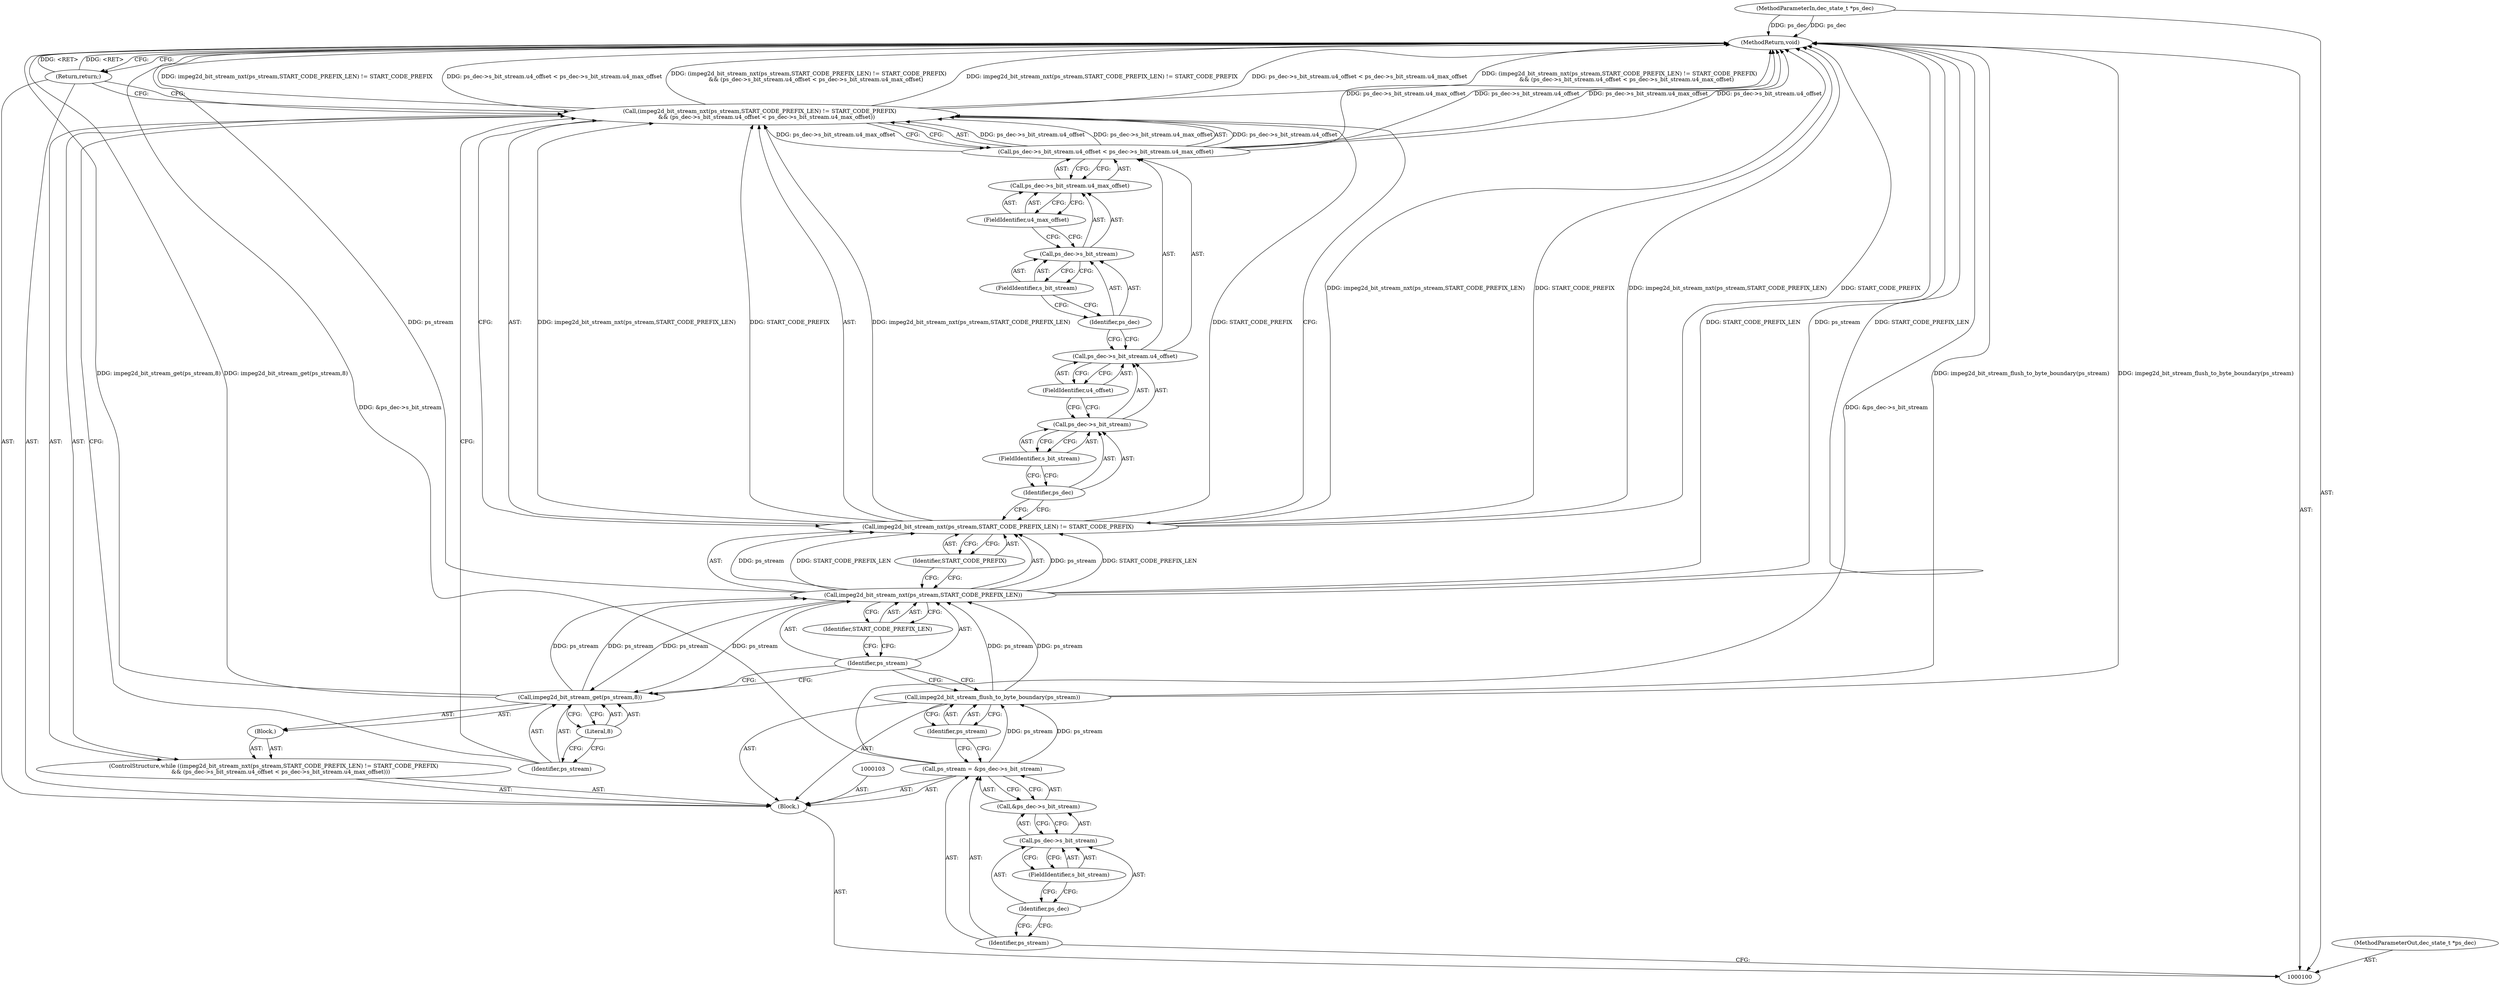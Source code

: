 digraph "0_Android_ffab15eb80630dc799eb410855c93525b75233c3_9" {
"1000135" [label="(MethodReturn,void)"];
"1000101" [label="(MethodParameterIn,dec_state_t *ps_dec)"];
"1000190" [label="(MethodParameterOut,dec_state_t *ps_dec)"];
"1000130" [label="(Block,)"];
"1000132" [label="(Identifier,ps_stream)"];
"1000133" [label="(Literal,8)"];
"1000131" [label="(Call,impeg2d_bit_stream_get(ps_stream,8))"];
"1000134" [label="(Return,return;)"];
"1000102" [label="(Block,)"];
"1000106" [label="(Call,&ps_dec->s_bit_stream)"];
"1000107" [label="(Call,ps_dec->s_bit_stream)"];
"1000108" [label="(Identifier,ps_dec)"];
"1000109" [label="(FieldIdentifier,s_bit_stream)"];
"1000104" [label="(Call,ps_stream = &ps_dec->s_bit_stream)"];
"1000105" [label="(Identifier,ps_stream)"];
"1000111" [label="(Identifier,ps_stream)"];
"1000110" [label="(Call,impeg2d_bit_stream_flush_to_byte_boundary(ps_stream))"];
"1000113" [label="(Call,(impeg2d_bit_stream_nxt(ps_stream,START_CODE_PREFIX_LEN) != START_CODE_PREFIX)\n        && (ps_dec->s_bit_stream.u4_offset < ps_dec->s_bit_stream.u4_max_offset))"];
"1000114" [label="(Call,impeg2d_bit_stream_nxt(ps_stream,START_CODE_PREFIX_LEN) != START_CODE_PREFIX)"];
"1000115" [label="(Call,impeg2d_bit_stream_nxt(ps_stream,START_CODE_PREFIX_LEN))"];
"1000116" [label="(Identifier,ps_stream)"];
"1000117" [label="(Identifier,START_CODE_PREFIX_LEN)"];
"1000112" [label="(ControlStructure,while ((impeg2d_bit_stream_nxt(ps_stream,START_CODE_PREFIX_LEN) != START_CODE_PREFIX)\n        && (ps_dec->s_bit_stream.u4_offset < ps_dec->s_bit_stream.u4_max_offset)))"];
"1000118" [label="(Identifier,START_CODE_PREFIX)"];
"1000119" [label="(Call,ps_dec->s_bit_stream.u4_offset < ps_dec->s_bit_stream.u4_max_offset)"];
"1000120" [label="(Call,ps_dec->s_bit_stream.u4_offset)"];
"1000121" [label="(Call,ps_dec->s_bit_stream)"];
"1000122" [label="(Identifier,ps_dec)"];
"1000123" [label="(FieldIdentifier,s_bit_stream)"];
"1000124" [label="(FieldIdentifier,u4_offset)"];
"1000125" [label="(Call,ps_dec->s_bit_stream.u4_max_offset)"];
"1000126" [label="(Call,ps_dec->s_bit_stream)"];
"1000127" [label="(Identifier,ps_dec)"];
"1000128" [label="(FieldIdentifier,s_bit_stream)"];
"1000129" [label="(FieldIdentifier,u4_max_offset)"];
"1000135" -> "1000100"  [label="AST: "];
"1000135" -> "1000134"  [label="CFG: "];
"1000115" -> "1000135"  [label="DDG: START_CODE_PREFIX_LEN"];
"1000115" -> "1000135"  [label="DDG: ps_stream"];
"1000119" -> "1000135"  [label="DDG: ps_dec->s_bit_stream.u4_max_offset"];
"1000119" -> "1000135"  [label="DDG: ps_dec->s_bit_stream.u4_offset"];
"1000113" -> "1000135"  [label="DDG: impeg2d_bit_stream_nxt(ps_stream,START_CODE_PREFIX_LEN) != START_CODE_PREFIX"];
"1000113" -> "1000135"  [label="DDG: ps_dec->s_bit_stream.u4_offset < ps_dec->s_bit_stream.u4_max_offset"];
"1000113" -> "1000135"  [label="DDG: (impeg2d_bit_stream_nxt(ps_stream,START_CODE_PREFIX_LEN) != START_CODE_PREFIX)\n        && (ps_dec->s_bit_stream.u4_offset < ps_dec->s_bit_stream.u4_max_offset)"];
"1000114" -> "1000135"  [label="DDG: impeg2d_bit_stream_nxt(ps_stream,START_CODE_PREFIX_LEN)"];
"1000114" -> "1000135"  [label="DDG: START_CODE_PREFIX"];
"1000104" -> "1000135"  [label="DDG: &ps_dec->s_bit_stream"];
"1000131" -> "1000135"  [label="DDG: impeg2d_bit_stream_get(ps_stream,8)"];
"1000101" -> "1000135"  [label="DDG: ps_dec"];
"1000110" -> "1000135"  [label="DDG: impeg2d_bit_stream_flush_to_byte_boundary(ps_stream)"];
"1000134" -> "1000135"  [label="DDG: <RET>"];
"1000101" -> "1000100"  [label="AST: "];
"1000101" -> "1000135"  [label="DDG: ps_dec"];
"1000190" -> "1000100"  [label="AST: "];
"1000130" -> "1000112"  [label="AST: "];
"1000131" -> "1000130"  [label="AST: "];
"1000132" -> "1000131"  [label="AST: "];
"1000132" -> "1000113"  [label="CFG: "];
"1000133" -> "1000132"  [label="CFG: "];
"1000133" -> "1000131"  [label="AST: "];
"1000133" -> "1000132"  [label="CFG: "];
"1000131" -> "1000133"  [label="CFG: "];
"1000131" -> "1000130"  [label="AST: "];
"1000131" -> "1000133"  [label="CFG: "];
"1000132" -> "1000131"  [label="AST: "];
"1000133" -> "1000131"  [label="AST: "];
"1000116" -> "1000131"  [label="CFG: "];
"1000131" -> "1000135"  [label="DDG: impeg2d_bit_stream_get(ps_stream,8)"];
"1000131" -> "1000115"  [label="DDG: ps_stream"];
"1000115" -> "1000131"  [label="DDG: ps_stream"];
"1000134" -> "1000102"  [label="AST: "];
"1000134" -> "1000113"  [label="CFG: "];
"1000135" -> "1000134"  [label="CFG: "];
"1000134" -> "1000135"  [label="DDG: <RET>"];
"1000102" -> "1000100"  [label="AST: "];
"1000103" -> "1000102"  [label="AST: "];
"1000104" -> "1000102"  [label="AST: "];
"1000110" -> "1000102"  [label="AST: "];
"1000112" -> "1000102"  [label="AST: "];
"1000134" -> "1000102"  [label="AST: "];
"1000106" -> "1000104"  [label="AST: "];
"1000106" -> "1000107"  [label="CFG: "];
"1000107" -> "1000106"  [label="AST: "];
"1000104" -> "1000106"  [label="CFG: "];
"1000107" -> "1000106"  [label="AST: "];
"1000107" -> "1000109"  [label="CFG: "];
"1000108" -> "1000107"  [label="AST: "];
"1000109" -> "1000107"  [label="AST: "];
"1000106" -> "1000107"  [label="CFG: "];
"1000108" -> "1000107"  [label="AST: "];
"1000108" -> "1000105"  [label="CFG: "];
"1000109" -> "1000108"  [label="CFG: "];
"1000109" -> "1000107"  [label="AST: "];
"1000109" -> "1000108"  [label="CFG: "];
"1000107" -> "1000109"  [label="CFG: "];
"1000104" -> "1000102"  [label="AST: "];
"1000104" -> "1000106"  [label="CFG: "];
"1000105" -> "1000104"  [label="AST: "];
"1000106" -> "1000104"  [label="AST: "];
"1000111" -> "1000104"  [label="CFG: "];
"1000104" -> "1000135"  [label="DDG: &ps_dec->s_bit_stream"];
"1000104" -> "1000110"  [label="DDG: ps_stream"];
"1000105" -> "1000104"  [label="AST: "];
"1000105" -> "1000100"  [label="CFG: "];
"1000108" -> "1000105"  [label="CFG: "];
"1000111" -> "1000110"  [label="AST: "];
"1000111" -> "1000104"  [label="CFG: "];
"1000110" -> "1000111"  [label="CFG: "];
"1000110" -> "1000102"  [label="AST: "];
"1000110" -> "1000111"  [label="CFG: "];
"1000111" -> "1000110"  [label="AST: "];
"1000116" -> "1000110"  [label="CFG: "];
"1000110" -> "1000135"  [label="DDG: impeg2d_bit_stream_flush_to_byte_boundary(ps_stream)"];
"1000104" -> "1000110"  [label="DDG: ps_stream"];
"1000110" -> "1000115"  [label="DDG: ps_stream"];
"1000113" -> "1000112"  [label="AST: "];
"1000113" -> "1000114"  [label="CFG: "];
"1000113" -> "1000119"  [label="CFG: "];
"1000114" -> "1000113"  [label="AST: "];
"1000119" -> "1000113"  [label="AST: "];
"1000132" -> "1000113"  [label="CFG: "];
"1000134" -> "1000113"  [label="CFG: "];
"1000113" -> "1000135"  [label="DDG: impeg2d_bit_stream_nxt(ps_stream,START_CODE_PREFIX_LEN) != START_CODE_PREFIX"];
"1000113" -> "1000135"  [label="DDG: ps_dec->s_bit_stream.u4_offset < ps_dec->s_bit_stream.u4_max_offset"];
"1000113" -> "1000135"  [label="DDG: (impeg2d_bit_stream_nxt(ps_stream,START_CODE_PREFIX_LEN) != START_CODE_PREFIX)\n        && (ps_dec->s_bit_stream.u4_offset < ps_dec->s_bit_stream.u4_max_offset)"];
"1000114" -> "1000113"  [label="DDG: impeg2d_bit_stream_nxt(ps_stream,START_CODE_PREFIX_LEN)"];
"1000114" -> "1000113"  [label="DDG: START_CODE_PREFIX"];
"1000119" -> "1000113"  [label="DDG: ps_dec->s_bit_stream.u4_offset"];
"1000119" -> "1000113"  [label="DDG: ps_dec->s_bit_stream.u4_max_offset"];
"1000114" -> "1000113"  [label="AST: "];
"1000114" -> "1000118"  [label="CFG: "];
"1000115" -> "1000114"  [label="AST: "];
"1000118" -> "1000114"  [label="AST: "];
"1000122" -> "1000114"  [label="CFG: "];
"1000113" -> "1000114"  [label="CFG: "];
"1000114" -> "1000135"  [label="DDG: impeg2d_bit_stream_nxt(ps_stream,START_CODE_PREFIX_LEN)"];
"1000114" -> "1000135"  [label="DDG: START_CODE_PREFIX"];
"1000114" -> "1000113"  [label="DDG: impeg2d_bit_stream_nxt(ps_stream,START_CODE_PREFIX_LEN)"];
"1000114" -> "1000113"  [label="DDG: START_CODE_PREFIX"];
"1000115" -> "1000114"  [label="DDG: ps_stream"];
"1000115" -> "1000114"  [label="DDG: START_CODE_PREFIX_LEN"];
"1000115" -> "1000114"  [label="AST: "];
"1000115" -> "1000117"  [label="CFG: "];
"1000116" -> "1000115"  [label="AST: "];
"1000117" -> "1000115"  [label="AST: "];
"1000118" -> "1000115"  [label="CFG: "];
"1000115" -> "1000135"  [label="DDG: START_CODE_PREFIX_LEN"];
"1000115" -> "1000135"  [label="DDG: ps_stream"];
"1000115" -> "1000114"  [label="DDG: ps_stream"];
"1000115" -> "1000114"  [label="DDG: START_CODE_PREFIX_LEN"];
"1000131" -> "1000115"  [label="DDG: ps_stream"];
"1000110" -> "1000115"  [label="DDG: ps_stream"];
"1000115" -> "1000131"  [label="DDG: ps_stream"];
"1000116" -> "1000115"  [label="AST: "];
"1000116" -> "1000131"  [label="CFG: "];
"1000116" -> "1000110"  [label="CFG: "];
"1000117" -> "1000116"  [label="CFG: "];
"1000117" -> "1000115"  [label="AST: "];
"1000117" -> "1000116"  [label="CFG: "];
"1000115" -> "1000117"  [label="CFG: "];
"1000112" -> "1000102"  [label="AST: "];
"1000113" -> "1000112"  [label="AST: "];
"1000130" -> "1000112"  [label="AST: "];
"1000118" -> "1000114"  [label="AST: "];
"1000118" -> "1000115"  [label="CFG: "];
"1000114" -> "1000118"  [label="CFG: "];
"1000119" -> "1000113"  [label="AST: "];
"1000119" -> "1000125"  [label="CFG: "];
"1000120" -> "1000119"  [label="AST: "];
"1000125" -> "1000119"  [label="AST: "];
"1000113" -> "1000119"  [label="CFG: "];
"1000119" -> "1000135"  [label="DDG: ps_dec->s_bit_stream.u4_max_offset"];
"1000119" -> "1000135"  [label="DDG: ps_dec->s_bit_stream.u4_offset"];
"1000119" -> "1000113"  [label="DDG: ps_dec->s_bit_stream.u4_offset"];
"1000119" -> "1000113"  [label="DDG: ps_dec->s_bit_stream.u4_max_offset"];
"1000120" -> "1000119"  [label="AST: "];
"1000120" -> "1000124"  [label="CFG: "];
"1000121" -> "1000120"  [label="AST: "];
"1000124" -> "1000120"  [label="AST: "];
"1000127" -> "1000120"  [label="CFG: "];
"1000121" -> "1000120"  [label="AST: "];
"1000121" -> "1000123"  [label="CFG: "];
"1000122" -> "1000121"  [label="AST: "];
"1000123" -> "1000121"  [label="AST: "];
"1000124" -> "1000121"  [label="CFG: "];
"1000122" -> "1000121"  [label="AST: "];
"1000122" -> "1000114"  [label="CFG: "];
"1000123" -> "1000122"  [label="CFG: "];
"1000123" -> "1000121"  [label="AST: "];
"1000123" -> "1000122"  [label="CFG: "];
"1000121" -> "1000123"  [label="CFG: "];
"1000124" -> "1000120"  [label="AST: "];
"1000124" -> "1000121"  [label="CFG: "];
"1000120" -> "1000124"  [label="CFG: "];
"1000125" -> "1000119"  [label="AST: "];
"1000125" -> "1000129"  [label="CFG: "];
"1000126" -> "1000125"  [label="AST: "];
"1000129" -> "1000125"  [label="AST: "];
"1000119" -> "1000125"  [label="CFG: "];
"1000126" -> "1000125"  [label="AST: "];
"1000126" -> "1000128"  [label="CFG: "];
"1000127" -> "1000126"  [label="AST: "];
"1000128" -> "1000126"  [label="AST: "];
"1000129" -> "1000126"  [label="CFG: "];
"1000127" -> "1000126"  [label="AST: "];
"1000127" -> "1000120"  [label="CFG: "];
"1000128" -> "1000127"  [label="CFG: "];
"1000128" -> "1000126"  [label="AST: "];
"1000128" -> "1000127"  [label="CFG: "];
"1000126" -> "1000128"  [label="CFG: "];
"1000129" -> "1000125"  [label="AST: "];
"1000129" -> "1000126"  [label="CFG: "];
"1000125" -> "1000129"  [label="CFG: "];
}
